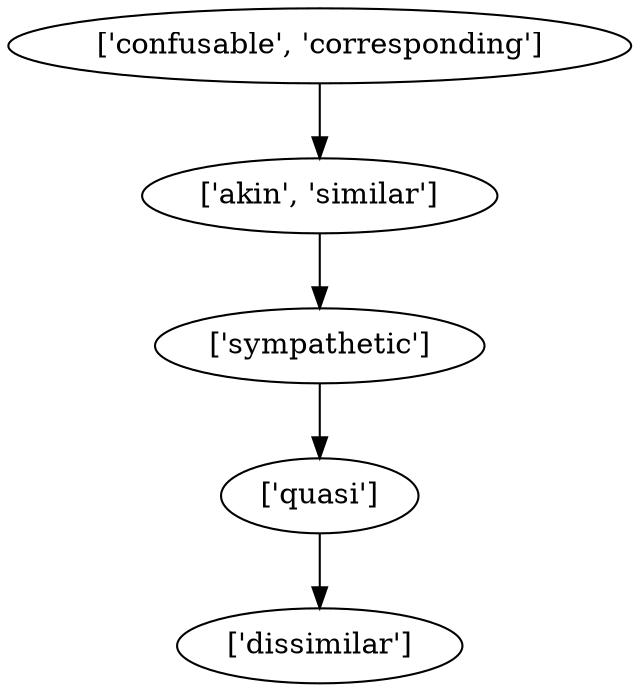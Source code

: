 strict digraph  {
	"['confusable', 'corresponding']" -> "['akin', 'similar']";
	"['akin', 'similar']" -> "['sympathetic']";
	"['sympathetic']" -> "['quasi']";
	"['quasi']" -> "['dissimilar']";
}

